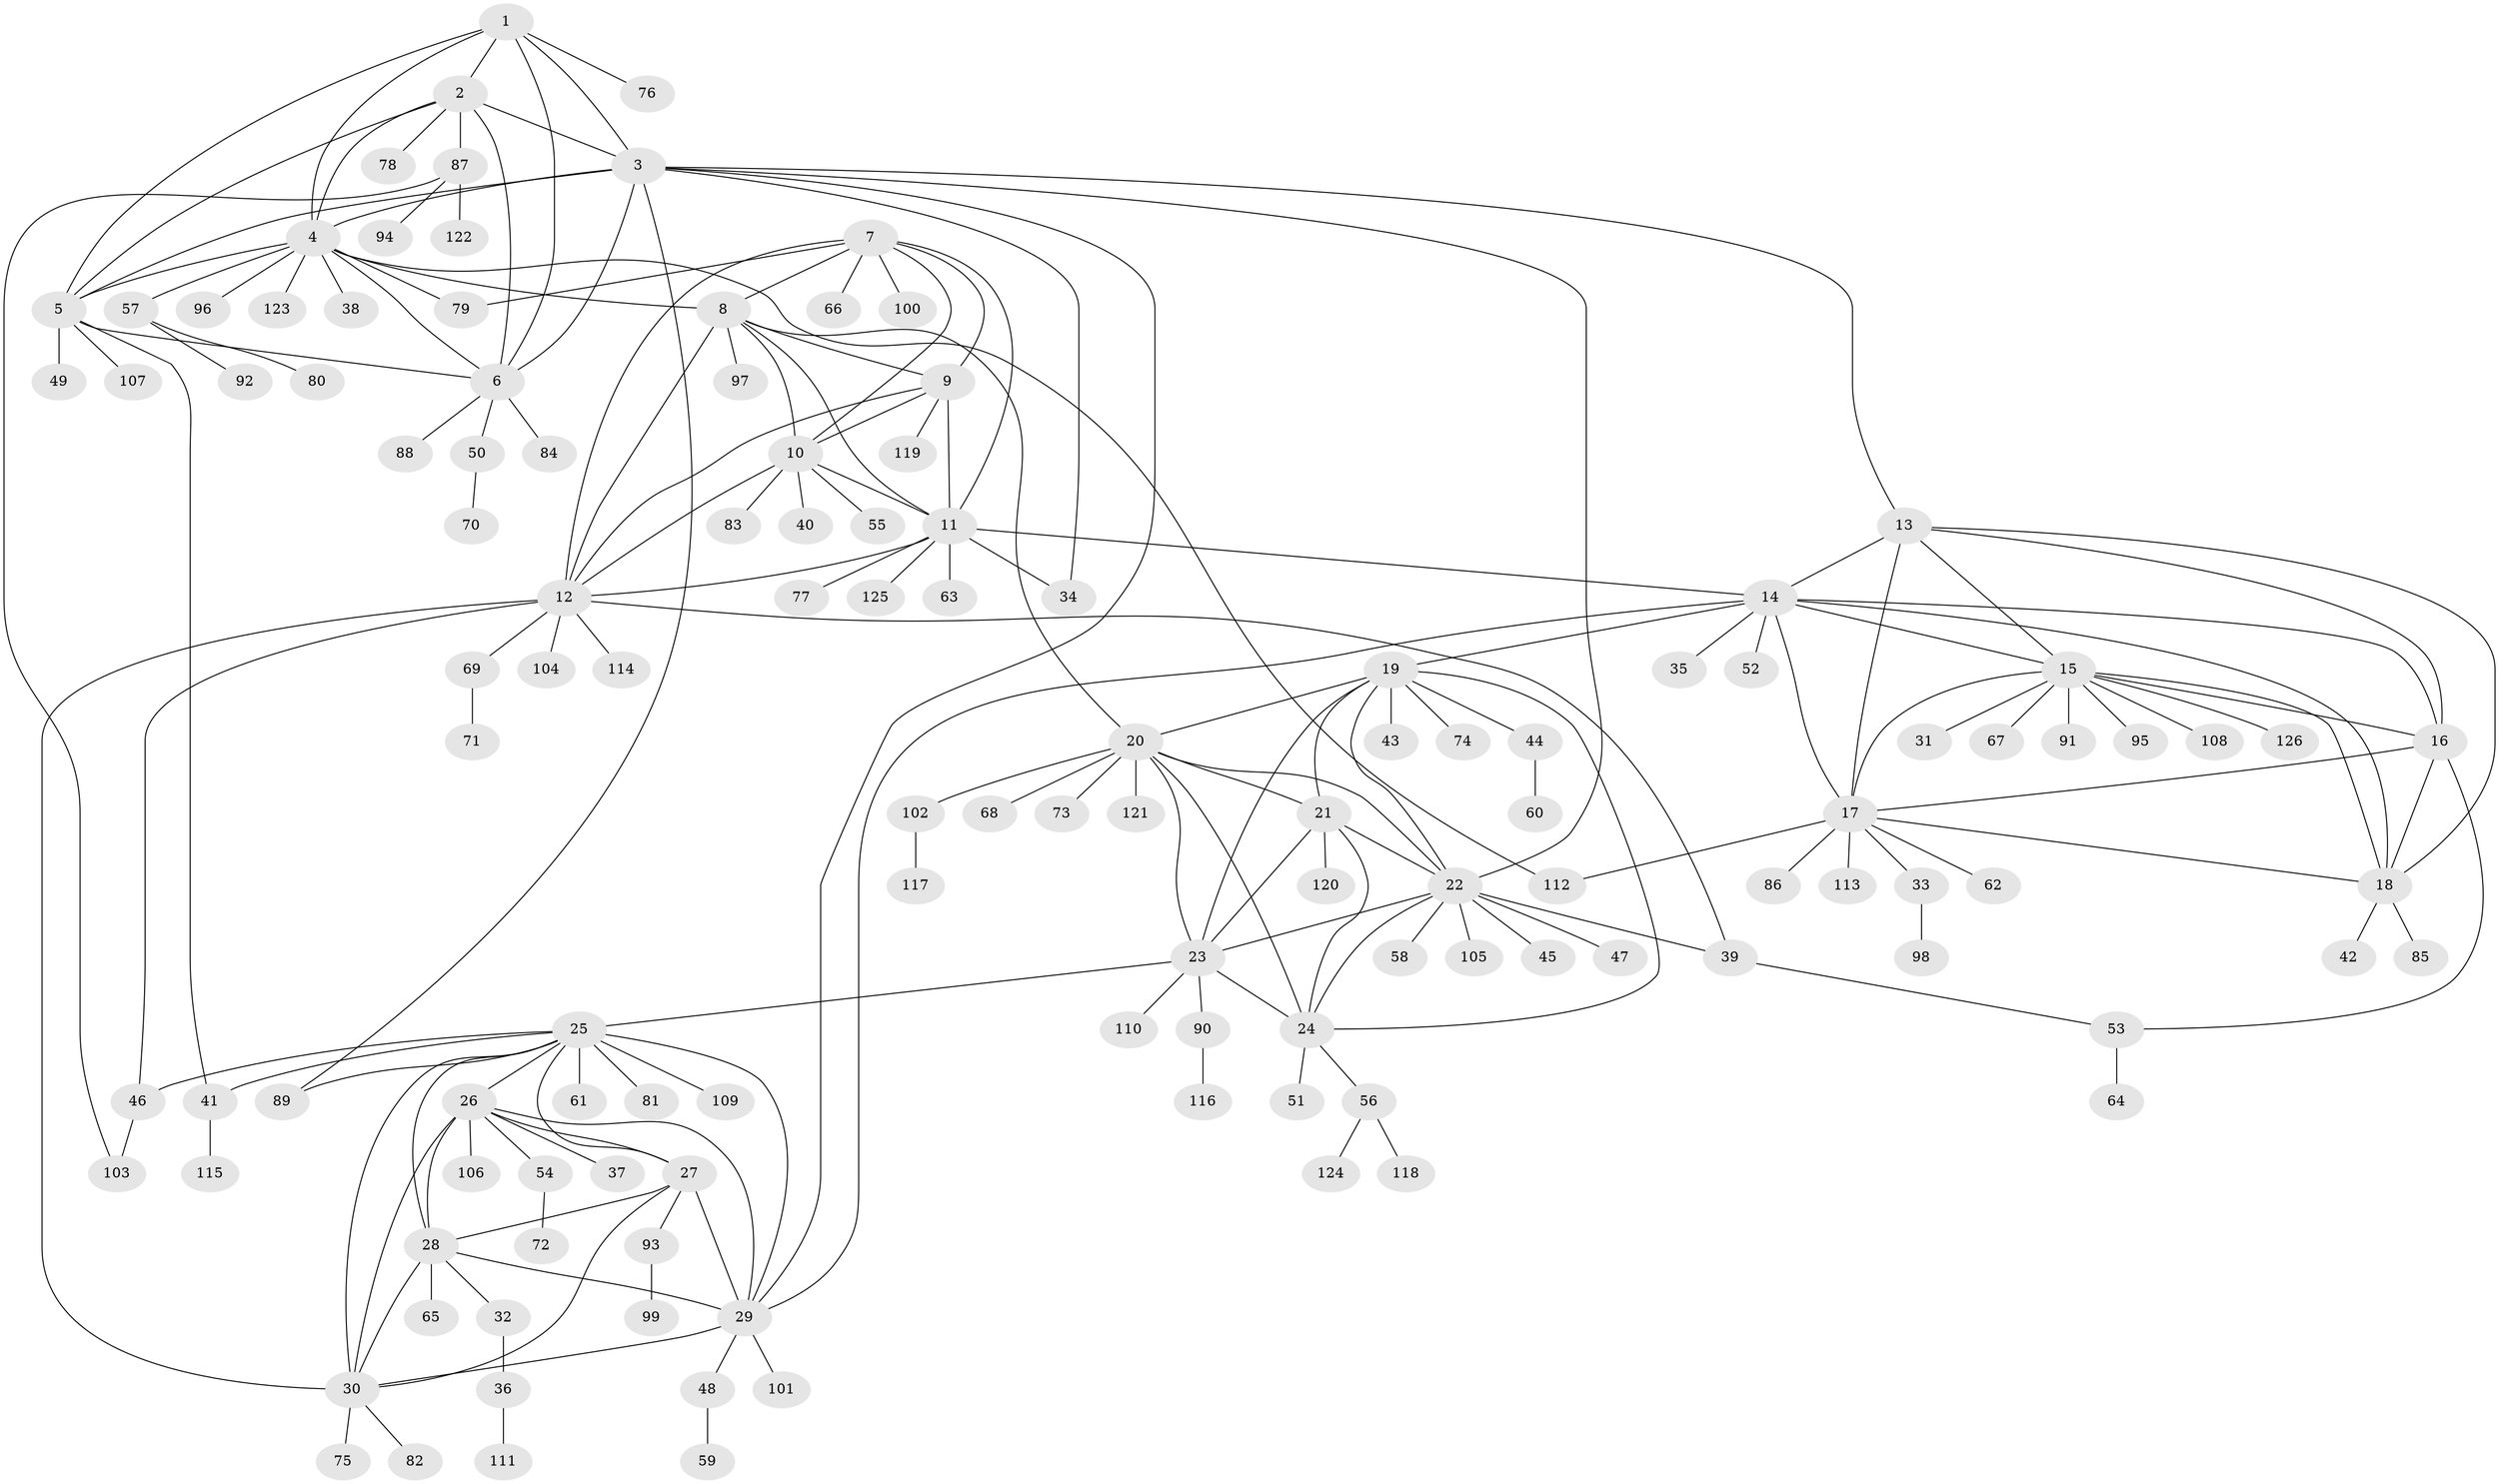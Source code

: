 // coarse degree distribution, {7: 0.05263157894736842, 8: 0.042105263157894736, 9: 0.031578947368421054, 12: 0.010526315789473684, 6: 0.042105263157894736, 4: 0.031578947368421054, 11: 0.010526315789473684, 5: 0.010526315789473684, 13: 0.010526315789473684, 10: 0.010526315789473684, 1: 0.6210526315789474, 2: 0.10526315789473684, 3: 0.021052631578947368}
// Generated by graph-tools (version 1.1) at 2025/24/03/03/25 07:24:09]
// undirected, 126 vertices, 190 edges
graph export_dot {
graph [start="1"]
  node [color=gray90,style=filled];
  1;
  2;
  3;
  4;
  5;
  6;
  7;
  8;
  9;
  10;
  11;
  12;
  13;
  14;
  15;
  16;
  17;
  18;
  19;
  20;
  21;
  22;
  23;
  24;
  25;
  26;
  27;
  28;
  29;
  30;
  31;
  32;
  33;
  34;
  35;
  36;
  37;
  38;
  39;
  40;
  41;
  42;
  43;
  44;
  45;
  46;
  47;
  48;
  49;
  50;
  51;
  52;
  53;
  54;
  55;
  56;
  57;
  58;
  59;
  60;
  61;
  62;
  63;
  64;
  65;
  66;
  67;
  68;
  69;
  70;
  71;
  72;
  73;
  74;
  75;
  76;
  77;
  78;
  79;
  80;
  81;
  82;
  83;
  84;
  85;
  86;
  87;
  88;
  89;
  90;
  91;
  92;
  93;
  94;
  95;
  96;
  97;
  98;
  99;
  100;
  101;
  102;
  103;
  104;
  105;
  106;
  107;
  108;
  109;
  110;
  111;
  112;
  113;
  114;
  115;
  116;
  117;
  118;
  119;
  120;
  121;
  122;
  123;
  124;
  125;
  126;
  1 -- 2;
  1 -- 3;
  1 -- 4;
  1 -- 5;
  1 -- 6;
  1 -- 76;
  2 -- 3;
  2 -- 4;
  2 -- 5;
  2 -- 6;
  2 -- 78;
  2 -- 87;
  3 -- 4;
  3 -- 5;
  3 -- 6;
  3 -- 13;
  3 -- 22;
  3 -- 29;
  3 -- 34;
  3 -- 89;
  4 -- 5;
  4 -- 6;
  4 -- 8;
  4 -- 38;
  4 -- 57;
  4 -- 79;
  4 -- 96;
  4 -- 112;
  4 -- 123;
  5 -- 6;
  5 -- 41;
  5 -- 49;
  5 -- 107;
  6 -- 50;
  6 -- 84;
  6 -- 88;
  7 -- 8;
  7 -- 9;
  7 -- 10;
  7 -- 11;
  7 -- 12;
  7 -- 66;
  7 -- 79;
  7 -- 100;
  8 -- 9;
  8 -- 10;
  8 -- 11;
  8 -- 12;
  8 -- 20;
  8 -- 97;
  9 -- 10;
  9 -- 11;
  9 -- 12;
  9 -- 119;
  10 -- 11;
  10 -- 12;
  10 -- 40;
  10 -- 55;
  10 -- 83;
  11 -- 12;
  11 -- 14;
  11 -- 34;
  11 -- 63;
  11 -- 77;
  11 -- 125;
  12 -- 30;
  12 -- 39;
  12 -- 46;
  12 -- 69;
  12 -- 104;
  12 -- 114;
  13 -- 14;
  13 -- 15;
  13 -- 16;
  13 -- 17;
  13 -- 18;
  14 -- 15;
  14 -- 16;
  14 -- 17;
  14 -- 18;
  14 -- 19;
  14 -- 29;
  14 -- 35;
  14 -- 52;
  15 -- 16;
  15 -- 17;
  15 -- 18;
  15 -- 31;
  15 -- 67;
  15 -- 91;
  15 -- 95;
  15 -- 108;
  15 -- 126;
  16 -- 17;
  16 -- 18;
  16 -- 53;
  17 -- 18;
  17 -- 33;
  17 -- 62;
  17 -- 86;
  17 -- 112;
  17 -- 113;
  18 -- 42;
  18 -- 85;
  19 -- 20;
  19 -- 21;
  19 -- 22;
  19 -- 23;
  19 -- 24;
  19 -- 43;
  19 -- 44;
  19 -- 74;
  20 -- 21;
  20 -- 22;
  20 -- 23;
  20 -- 24;
  20 -- 68;
  20 -- 73;
  20 -- 102;
  20 -- 121;
  21 -- 22;
  21 -- 23;
  21 -- 24;
  21 -- 120;
  22 -- 23;
  22 -- 24;
  22 -- 39;
  22 -- 45;
  22 -- 47;
  22 -- 58;
  22 -- 105;
  23 -- 24;
  23 -- 25;
  23 -- 90;
  23 -- 110;
  24 -- 51;
  24 -- 56;
  25 -- 26;
  25 -- 27;
  25 -- 28;
  25 -- 29;
  25 -- 30;
  25 -- 41;
  25 -- 46;
  25 -- 61;
  25 -- 81;
  25 -- 89;
  25 -- 109;
  26 -- 27;
  26 -- 28;
  26 -- 29;
  26 -- 30;
  26 -- 37;
  26 -- 54;
  26 -- 106;
  27 -- 28;
  27 -- 29;
  27 -- 30;
  27 -- 93;
  28 -- 29;
  28 -- 30;
  28 -- 32;
  28 -- 65;
  29 -- 30;
  29 -- 48;
  29 -- 101;
  30 -- 75;
  30 -- 82;
  32 -- 36;
  33 -- 98;
  36 -- 111;
  39 -- 53;
  41 -- 115;
  44 -- 60;
  46 -- 103;
  48 -- 59;
  50 -- 70;
  53 -- 64;
  54 -- 72;
  56 -- 118;
  56 -- 124;
  57 -- 80;
  57 -- 92;
  69 -- 71;
  87 -- 94;
  87 -- 103;
  87 -- 122;
  90 -- 116;
  93 -- 99;
  102 -- 117;
}
